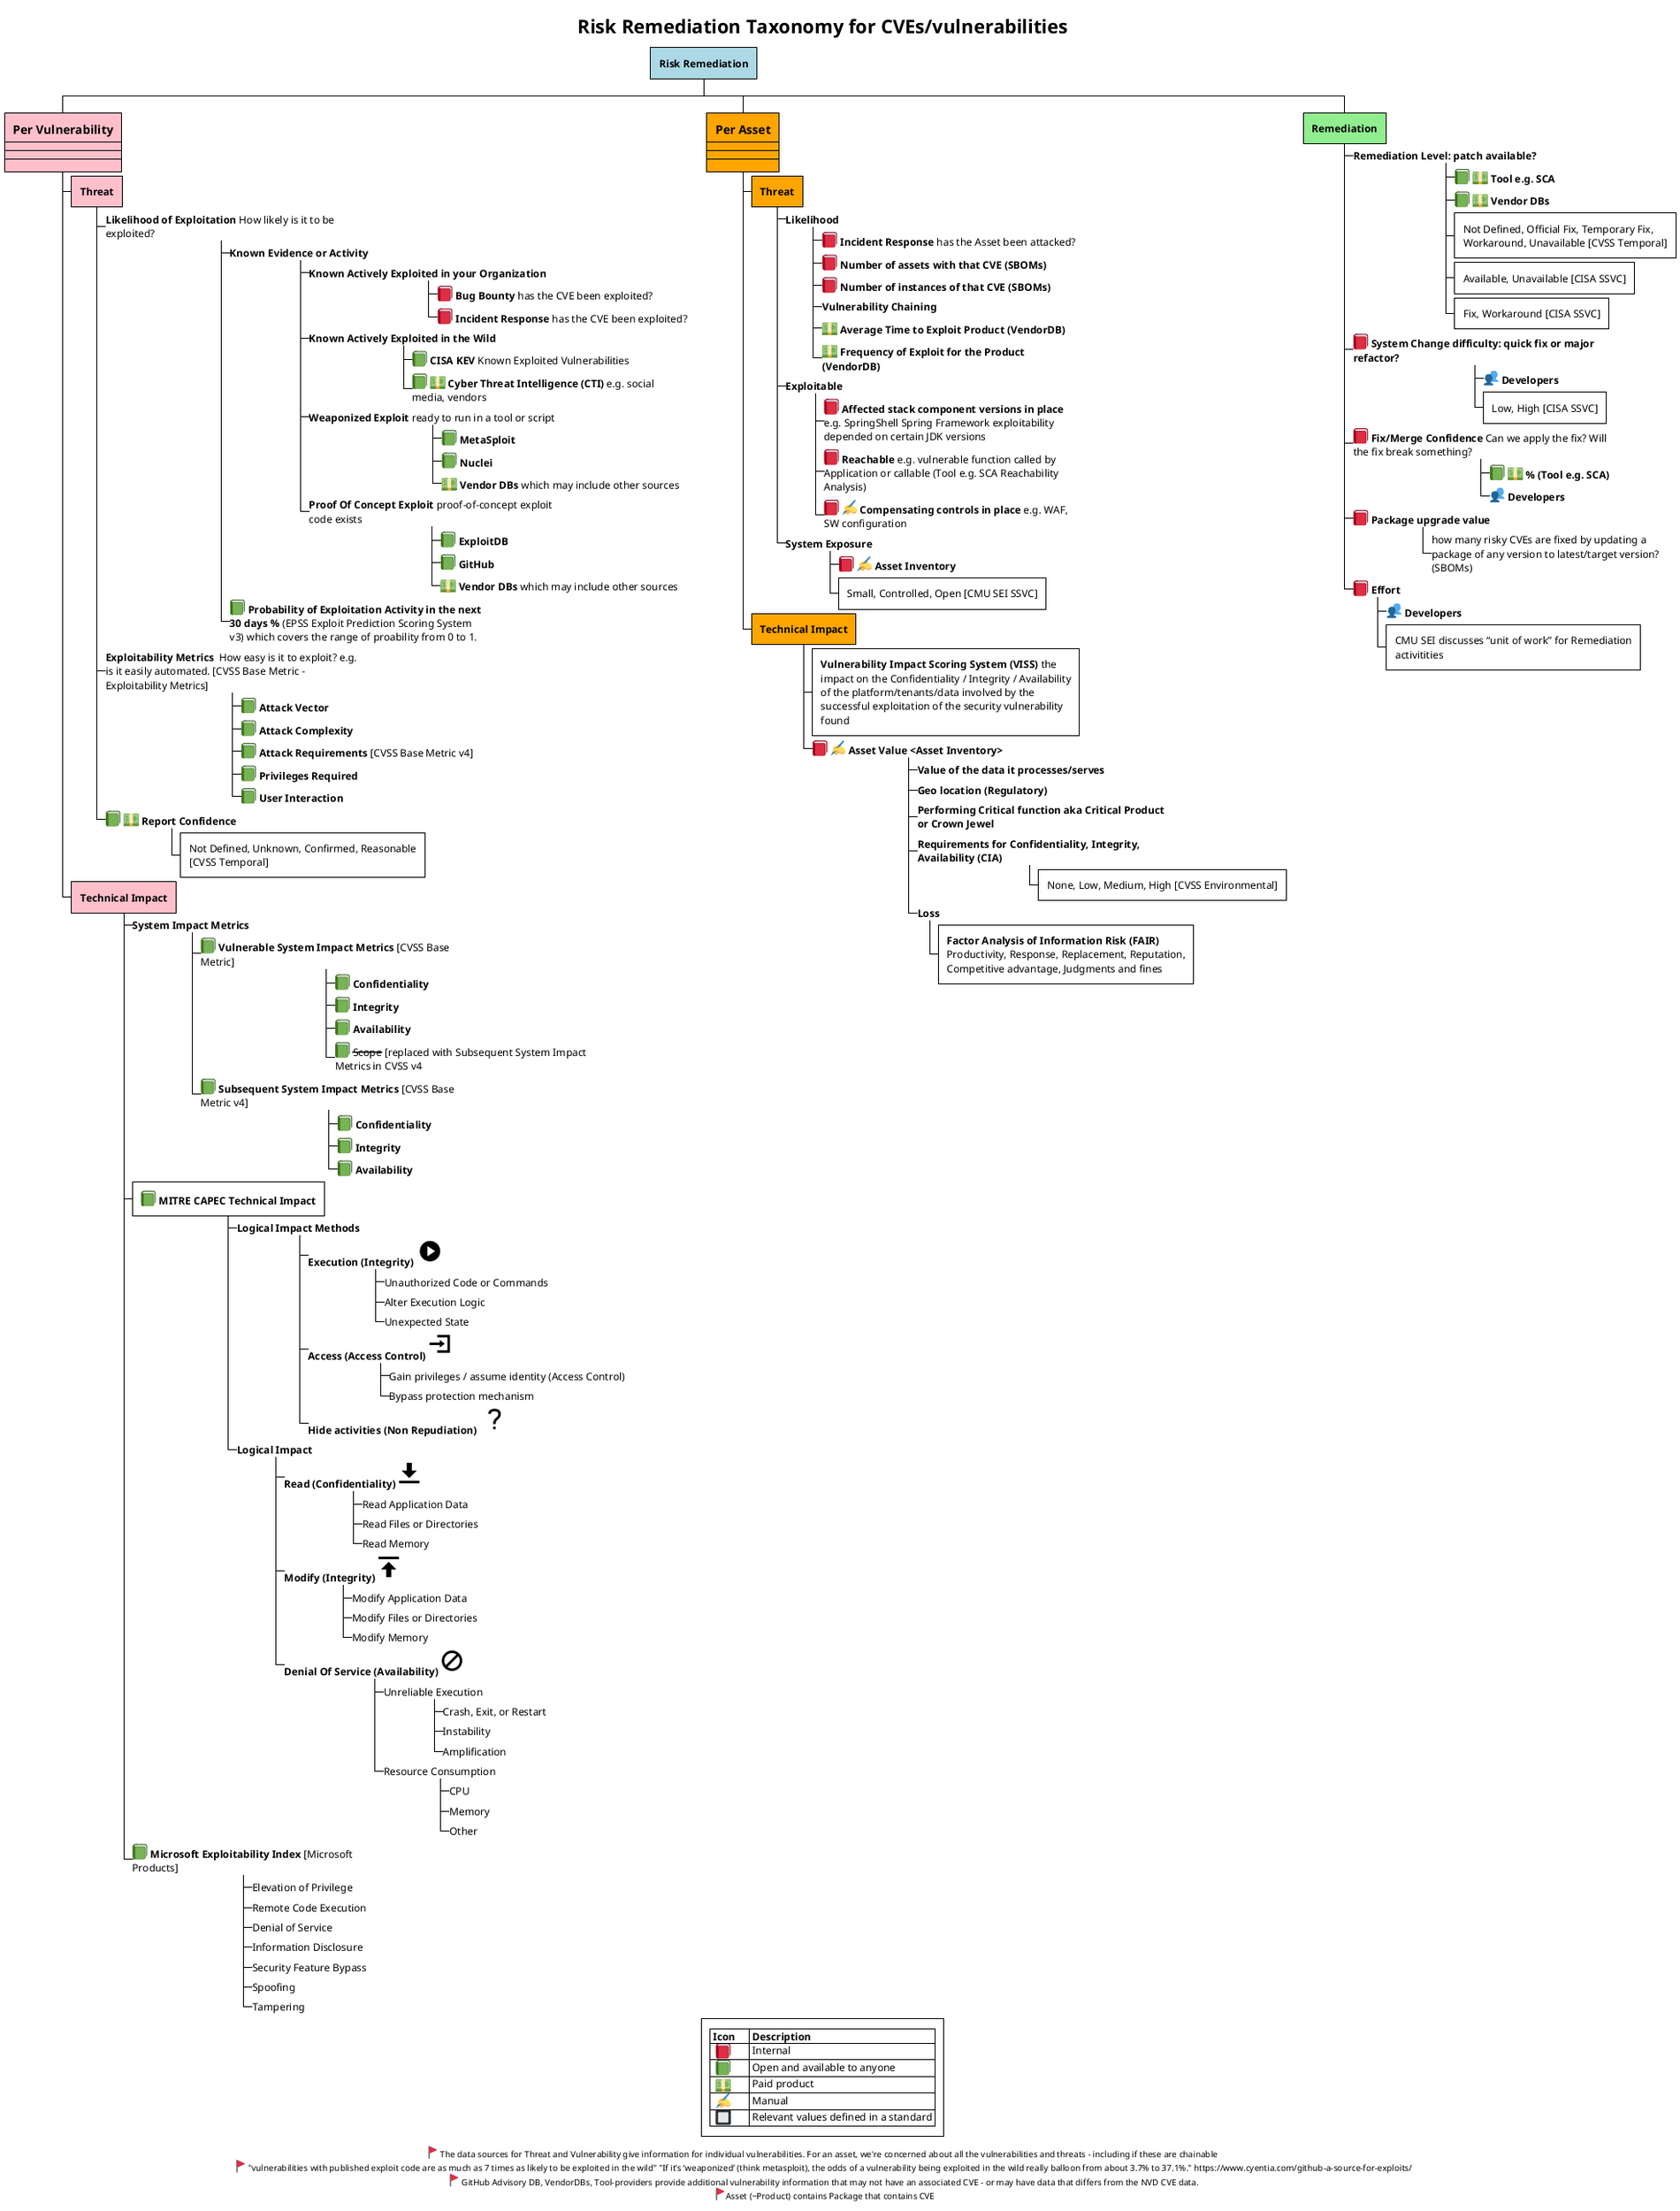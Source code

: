 ' /* Copyright Yahoo, Licensed under the terms of the Apache 2.0 license. See LICENSE file in project root for terms. */

@startwbs RiskRemediation
!theme plain

<style>
wbsDiagram {
  .riskremediation {
      BackgroundColor lightblue
  }
  .risk {
      BackgroundColor pink
  }
  .asset {
      BackgroundColor orange
  }
  .remediation {
      BackgroundColor lightgreen
  }
}

</style>

Title Risk Remediation Taxonomy for CVEs/vulnerabilities

* **Risk Remediation** <<riskremediation>>

**[#pink]:==Per Vulnerability 
----
----
----;


***[#pink] **Threat**




****_ **Likelihood of Exploitation** How likely is it to be exploited? 
*****_ **Known Evidence or Activity**
******_ **Known Actively Exploited in your Organization**
*******_ <:closed_book:> **Bug Bounty** has the CVE been exploited?
*******_ <:closed_book:> **Incident Response** has the CVE been exploited? 
******_ **Known Actively Exploited in the Wild**
*******_ <:green_book:> **CISA KEV** Known Exploited Vulnerabilities
*******_ <:green_book:> <:dollar:> **Cyber Threat Intelligence (CTI)** e.g. social media, vendors
******_ **Weaponized Exploit** ready to run in a tool or script
*******_ <:green_book:>** MetaSploit** 
*******_ <:green_book:>** Nuclei** 
*******_ <:dollar:>** Vendor DBs** which may include other sources
******_ **Proof Of Concept Exploit** proof-of-concept exploit code exists
*******_ <:green_book:>** ExploitDB** 
*******_ <:green_book:>** GitHub** 
*******_ <:dollar:>** Vendor DBs** which may include other sources


*****_  <:green_book:> **Probability of Exploitation Activity in the next 30 days % **(EPSS Exploit Prediction Scoring System v3) which covers the range of proability from 0 to 1.

****_ **Exploitability Metrics ** How easy is it to exploit? e.g. is it easily automated. [CVSS Base Metric - Exploitability Metrics]
*****_ <:green_book:> **Attack Vector** 
*****_ <:green_book:> **Attack Complexity** 
*****_ <:green_book:> **Attack Requirements** [CVSS Base Metric v4]
*****_ <:green_book:> **Privileges Required** 
*****_ <:green_book:> **User Interaction** 

****_ <:green_book:> <:dollar:> **Report Confidence**
***** Not Defined, Unknown, Confirmed, Reasonable [CVSS Temporal]




***[#pink] **Technical Impact**
****_ **System Impact Metrics** 
*****_ <:green_book:> **Vulnerable System Impact Metrics** [CVSS Base Metric]
******_ <:green_book:> **Confidentiality**  
******_ <:green_book:> **Integrity**
******_ <:green_book:> **Availability** 
******_ <:green_book:> --Scope-- [replaced with Subsequent System Impact Metrics in CVSS v4
*****_ <:green_book:> **Subsequent System Impact Metrics** [CVSS Base Metric v4]
******_ <:green_book:> **Confidentiality** 
******_ <:green_book:> **Integrity** 
******_ <:green_book:> **Availability** 



**** **<:green_book:> MITRE CAPEC Technical Impact**
*****_ **Logical Impact Methods**

******_ **Execution (Integrity)  <&play-circle*3>**
*******_ Unauthorized Code or Commands
*******_ Alter Execution Logic
*******_ Unexpected State
******_ **Access (Access Control) <&account-login*3>**
*******_ Gain privileges / assume identity (Access Control)
*******_ Bypass protection mechanism
******_ **Hide activities (Non Repudiation)  <&question-mark*3>**

*****_ **Logical Impact**
******_ **Read (Confidentiality) <&data-transfer-download*3>**
*******_ Read Application Data
*******_ Read Files or Directories
*******_ Read Memory
******_ **Modify (Integrity) <&data-transfer-upload*3>**
*******_ Modify Application Data
*******_ Modify Files or Directories
*******_ Modify Memory
******_ **Denial Of Service (Availability) <&ban*3>**
*******_ Unreliable Execution
********_ Crash, Exit, or Restart
********_ Instability
********_ Amplification
*******_ Resource Consumption 
********_ CPU
********_ Memory
********_ Other

****_ <:green_book:> **Microsoft Exploitability Index** [Microsoft Products]
*****_ Elevation of Privilege
*****_ Remote Code Execution
*****_ Denial of Service
*****_ Information Disclosure
*****_ Security Feature Bypass
*****_ Spoofing
*****_ Tampering



**[#orange]:==Per Asset 
----
----
----;


*** **Threat** <<asset>>
****_ **Likelihood** 
*****_ <:closed_book:> **Incident Response** has the Asset been attacked?
*****_ <:closed_book:> **Number of assets with that CVE (SBOMs)**
*****_ <:closed_book:> **Number of instances of that CVE (SBOMs)**
*****_ **Vulnerability Chaining**
*****_ <:dollar:> **Average Time to Exploit Product (VendorDB)**
*****_ <:dollar:> **Frequency of Exploit for the Product (VendorDB)**

****_ **Exploitable**
*****_ <:closed_book:> **Affected stack component versions in place** e.g. SpringShell Spring Framework exploitability depended on certain JDK versions
*****_ <:closed_book:> **Reachable** e.g. vulnerable function called by Application or callable (Tool e.g. SCA Reachability Analysis)
*****_ <:closed_book:> <:writing_hand:> **Compensating controls in place** e.g. WAF, SW configuration

****_ **System Exposure** 
*****_ <:closed_book:> <:writing_hand:> **Asset Inventory**
***** Small, Controlled, Open [CMU SEI SSVC] 


*** **Technical Impact** <<asset>>

**** **Vulnerability Impact Scoring System (VISS)** the impact on the Confidentiality / Integrity / Availability of the platform/tenants/data involved by the successful exploitation of the security vulnerability found 

****_ <:closed_book:> <:writing_hand:> **Asset Value <Asset Inventory>**
*****_ **Value of the data it processes/serves**
*****_ **Geo location (Regulatory)**
*****_ **Performing Critical function aka Critical Product or Crown Jewel**

*****_ **Requirements for Confidentiality, Integrity, Availability (CIA)**
****** None, Low, Medium, High [CVSS Environmental]


*****_ **Loss** 
****** **Factor Analysis of Information Risk (FAIR)** Productivity, Response, Replacement, Reputation, Competitive advantage, Judgments and fines





** **Remediation** <<remediation>> 
***_ **Remediation Level: patch available?**
****_ <:green_book:> <:dollar:> **Tool e.g. SCA**
****_ <:green_book:> <:dollar:> **Vendor DBs** 

**** Not Defined, Official Fix, Temporary Fix, Workaround, Unavailable [CVSS Temporal]
**** Available, Unavailable [CISA SSVC]
**** Fix, Workaround [CISA SSVC]
***_ <:closed_book:> **System Change difficulty: quick fix or major refactor?**
****_ <:busts_in_silhouette:> **Developers**
**** Low, High [CISA SSVC]
***_ <:closed_book:> **Fix/Merge Confidence** Can we apply the fix? Will the fix break something?
****_ <:green_book:> <:dollar:> **% (Tool e.g. SCA)**
****_ <:busts_in_silhouette:> **Developers**
***_ <:closed_book:> **Package upgrade value**
****_ how many risky CVEs are fixed by updating a package of any version to latest/target version? (SBOMs)
***_ <:closed_book:> **Effort**
****_ <:busts_in_silhouette:> **Developers**
**** CMU SEI discusses “unit of work” for Remediation activitities



legend
    |= Icon |= Description |
    |  <:closed_book:>  | Internal |
    |  <:green_book:>   | Open and available to anyone |
    |  <:dollar:>       | Paid product  |
    |  <:writing_hand:> | Manual |
    |  <:black_square_button:> | Relevant values defined in a standard |
endlegend

center footer <:triangular_flag_on_post:> The data sources for Threat and Vulnerability give information for individual vulnerabilities. For an asset, we're concerned about all the vulnerabilities and threats - including if these are chainable \n <:triangular_flag_on_post:> "vulnerabilities with published exploit code are as much as 7 times as likely to be exploited in the wild" "If it’s ‘weaponized’ (think metasploit), the odds of a vulnerability being exploited in the wild really balloon from about 3.7% to 37.1%." https://www.cyentia.com/github-a-source-for-exploits/ \n <:triangular_flag_on_post:> GitHub Advisory DB, VendorDBs, Tool-providers provide additional vulnerability information that may not have an associated CVE - or may have data that differs from the NVD CVE data. \n <:triangular_flag_on_post:>Asset (~Product) contains Package that contains CVE

@endwbs

Themes
-------
This gives the best clarity
!theme plain 

Other themes considered:
!theme metal
!theme materia
!theme cerulean
!theme hacker

icons
------
https://plantuml.com/creole
https://www.plantuml.com/plantuml/svg/SoWkIImgAStDuKhDpS_AL31qC-5oICrB0Oe00000

preprocessor
------------
Consider using plantuml pre-processor in future to maintain definitions in one place/file. 
define: !$cisa_kev = "<:green_book:> **CISA Known Exploited Vulnerabilities (CISA KEV)**"
use: $cisa_kev 
